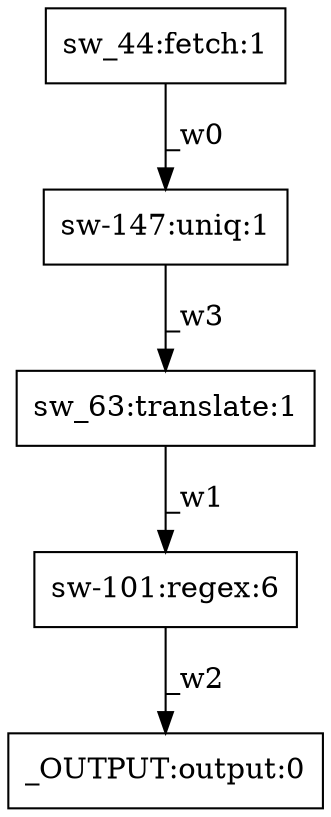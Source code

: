 digraph test1 { node [shape=box] "sw_63" [label="sw_63:translate:1"];"_OUTPUT" [label="_OUTPUT:output:0"];"sw-147" [label="sw-147:uniq:1"];"sw_44" [label="sw_44:fetch:1"];"sw-101" [label="sw-101:regex:6"];"sw_44" -> "sw-147" [label="_w0"];"sw_63" -> "sw-101" [label="_w1"];"sw-101" -> "_OUTPUT" [label="_w2"];"sw-147" -> "sw_63" [label="_w3"];}